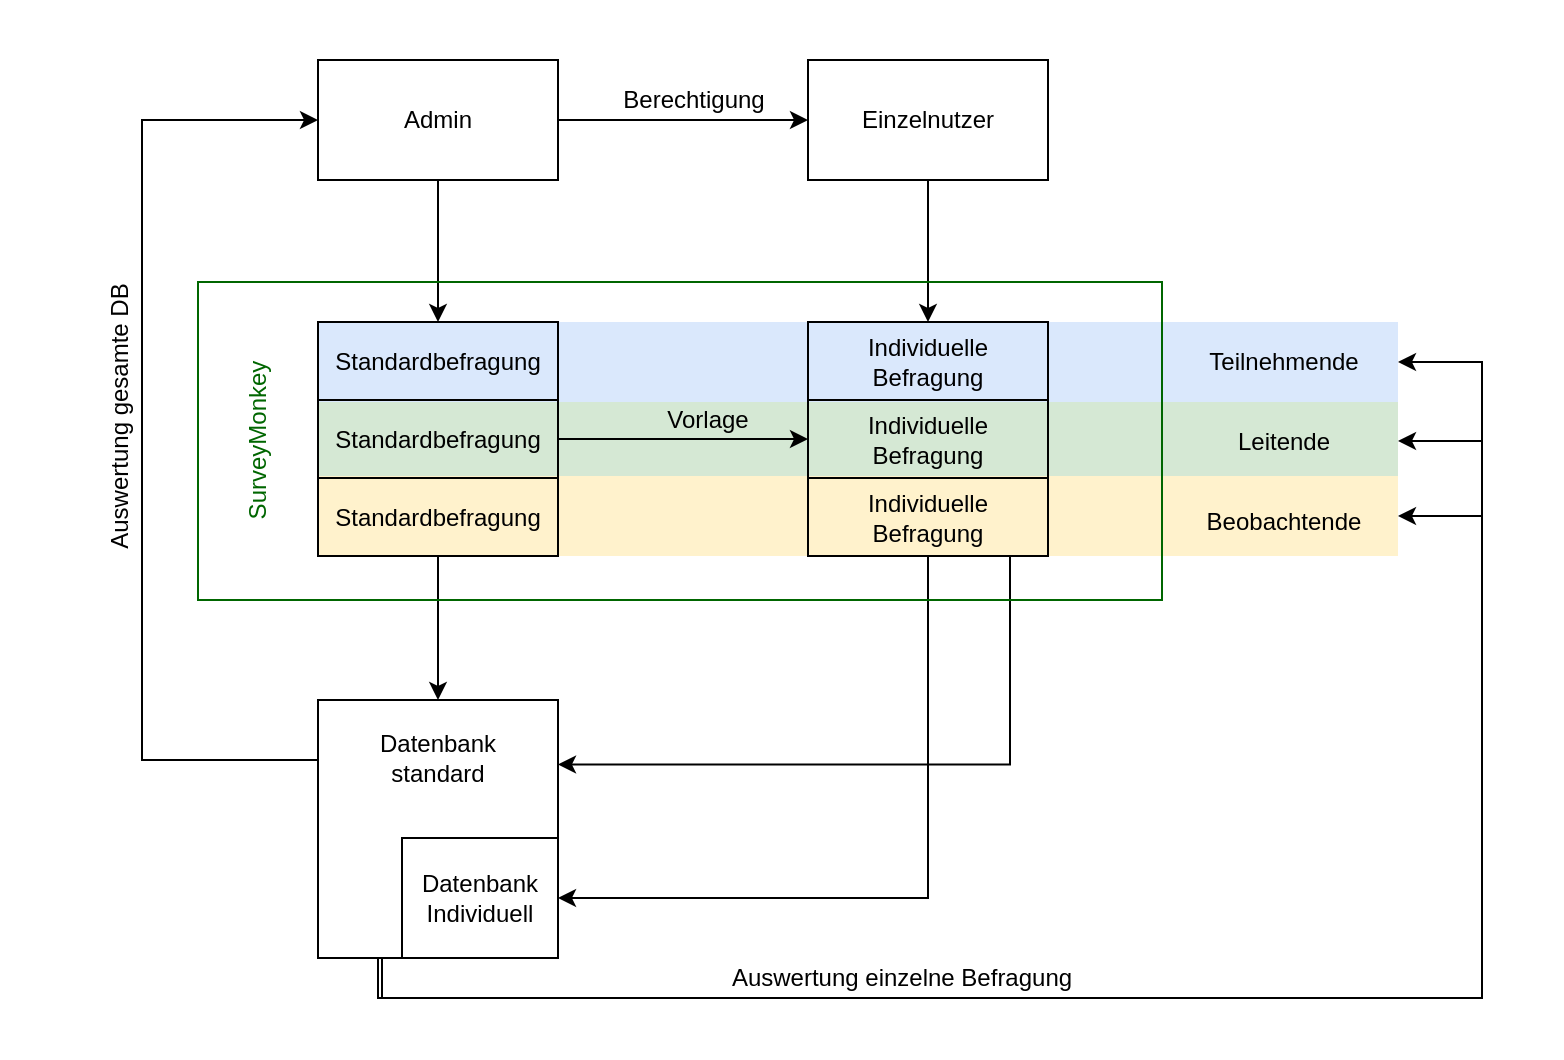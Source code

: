 <mxfile type="github" version="10.6.0"><diagram id="h6Z8vJRAK7DyultmtkcZ" name="Page-1"><mxGraphModel grid="1" dx="1041" dy="694" gridSize="10" guides="1" tooltips="1" connect="1" arrows="1" fold="1" page="1" pageScale="1" pageWidth="827" pageHeight="1169" math="0" shadow="0"><root><mxCell id="0" /><mxCell id="1" parent="0" /><mxCell id="cDXqySwd11SMpDHeiXQ6-14" parent="1" style="edgeStyle=orthogonalEdgeStyle;rounded=0;orthogonalLoop=1;jettySize=auto;html=1;entryX=0.5;entryY=0;entryDx=0;entryDy=0;" edge="1" source="FpSBOAo2yKhDHIRfUsUA-1" target="cDXqySwd11SMpDHeiXQ6-2"><mxGeometry as="geometry" relative="1" /></mxCell><mxCell id="cDXqySwd11SMpDHeiXQ6-17" parent="1" style="edgeStyle=orthogonalEdgeStyle;rounded=0;orthogonalLoop=1;jettySize=auto;html=1;" edge="1" source="FpSBOAo2yKhDHIRfUsUA-1" target="cDXqySwd11SMpDHeiXQ6-1"><mxGeometry as="geometry" relative="1"><mxPoint as="targetPoint" x="368" y="141.0" /></mxGeometry></mxCell><mxCell id="FpSBOAo2yKhDHIRfUsUA-1" value="Admin" parent="1" style="rounded=0;whiteSpace=wrap;html=1;" vertex="1"><mxGeometry as="geometry" x="188" y="111" width="120" height="60" /></mxCell><mxCell id="cDXqySwd11SMpDHeiXQ6-15" parent="1" style="edgeStyle=orthogonalEdgeStyle;rounded=0;orthogonalLoop=1;jettySize=auto;html=1;entryX=0.5;entryY=0;entryDx=0;entryDy=0;" edge="1" source="cDXqySwd11SMpDHeiXQ6-1" target="cDXqySwd11SMpDHeiXQ6-3"><mxGeometry as="geometry" relative="1" /></mxCell><mxCell id="cDXqySwd11SMpDHeiXQ6-1" value="Einzelnutzer" parent="1" style="rounded=0;whiteSpace=wrap;html=1;" vertex="1"><mxGeometry as="geometry" x="433" y="111" width="120" height="60" /></mxCell><mxCell id="cDXqySwd11SMpDHeiXQ6-5" value="" parent="1" style="rounded=0;whiteSpace=wrap;html=1;fillColor=#d5e8d4;strokeColor=none;" vertex="1"><mxGeometry as="geometry" x="188" y="282" width="540" height="39" /></mxCell><mxCell id="cDXqySwd11SMpDHeiXQ6-6" value="" parent="1" style="rounded=0;whiteSpace=wrap;html=1;fillColor=#fff2cc;strokeColor=none;" vertex="1"><mxGeometry as="geometry" x="188" y="319" width="540" height="40" /></mxCell><mxCell id="cDXqySwd11SMpDHeiXQ6-4" value="" parent="1" style="rounded=0;whiteSpace=wrap;html=1;fillColor=#dae8fc;strokeColor=none;" vertex="1"><mxGeometry as="geometry" x="188" y="242" width="540" height="40" /></mxCell><mxCell id="cDXqySwd11SMpDHeiXQ6-3" value="Individuelle Befragung&lt;br&gt;" parent="1" style="rounded=0;whiteSpace=wrap;html=1;fillColor=none;" vertex="1"><mxGeometry as="geometry" x="433" y="242" width="120" height="39" /></mxCell><mxCell id="cDXqySwd11SMpDHeiXQ6-2" value="Standardbefragung" parent="1" style="rounded=0;whiteSpace=wrap;html=1;fillColor=none;" vertex="1"><mxGeometry as="geometry" x="188" y="242" width="120" height="39" /></mxCell><mxCell id="cDXqySwd11SMpDHeiXQ6-7" value="Teilnehmende&lt;br&gt;" parent="1" style="text;html=1;strokeColor=none;fillColor=none;align=center;verticalAlign=middle;whiteSpace=wrap;rounded=0;" vertex="1"><mxGeometry as="geometry" x="626" y="252" width="90" height="20" /></mxCell><mxCell id="cDXqySwd11SMpDHeiXQ6-8" value="Leitende&lt;br&gt;" parent="1" style="text;html=1;strokeColor=none;fillColor=none;align=center;verticalAlign=middle;whiteSpace=wrap;rounded=0;" vertex="1"><mxGeometry as="geometry" x="626" y="291.5" width="90" height="20" /></mxCell><mxCell id="cDXqySwd11SMpDHeiXQ6-9" value="Beobachtende&lt;br&gt;" parent="1" style="text;html=1;strokeColor=none;fillColor=none;align=center;verticalAlign=middle;whiteSpace=wrap;rounded=0;" vertex="1"><mxGeometry as="geometry" x="626" y="332" width="90" height="20" /></mxCell><mxCell id="cDXqySwd11SMpDHeiXQ6-16" parent="1" style="edgeStyle=orthogonalEdgeStyle;rounded=0;orthogonalLoop=1;jettySize=auto;html=1;exitX=1;exitY=0.5;exitDx=0;exitDy=0;entryX=0;entryY=0.5;entryDx=0;entryDy=0;" edge="1" source="cDXqySwd11SMpDHeiXQ6-10" target="cDXqySwd11SMpDHeiXQ6-11"><mxGeometry as="geometry" relative="1" /></mxCell><mxCell id="cDXqySwd11SMpDHeiXQ6-10" value="Standardbefragung" parent="1" style="rounded=0;whiteSpace=wrap;html=1;fillColor=none;" vertex="1"><mxGeometry as="geometry" x="188" y="281" width="120" height="39" /></mxCell><mxCell id="cDXqySwd11SMpDHeiXQ6-11" value="Individuelle Befragung&lt;br&gt;" parent="1" style="rounded=0;whiteSpace=wrap;html=1;fillColor=none;" vertex="1"><mxGeometry as="geometry" x="433" y="281" width="120" height="39" /></mxCell><mxCell id="cDXqySwd11SMpDHeiXQ6-24" parent="1" style="edgeStyle=orthogonalEdgeStyle;rounded=0;orthogonalLoop=1;jettySize=auto;html=1;" edge="1" source="cDXqySwd11SMpDHeiXQ6-12" target="cDXqySwd11SMpDHeiXQ6-22"><mxGeometry as="geometry" relative="1" /></mxCell><mxCell id="cDXqySwd11SMpDHeiXQ6-12" value="Standardbefragung" parent="1" style="rounded=0;whiteSpace=wrap;html=1;fillColor=none;" vertex="1"><mxGeometry as="geometry" x="188" y="320" width="120" height="39" /></mxCell><mxCell id="cDXqySwd11SMpDHeiXQ6-25" parent="1" style="edgeStyle=orthogonalEdgeStyle;rounded=0;orthogonalLoop=1;jettySize=auto;html=1;entryX=1;entryY=0.25;entryDx=0;entryDy=0;exitX=0.5;exitY=1;exitDx=0;exitDy=0;" edge="1" source="cDXqySwd11SMpDHeiXQ6-13" target="cDXqySwd11SMpDHeiXQ6-22"><mxGeometry as="geometry" relative="1"><Array as="points"><mxPoint x="534" y="463" /></Array></mxGeometry></mxCell><mxCell id="cDXqySwd11SMpDHeiXQ6-26" parent="1" style="edgeStyle=orthogonalEdgeStyle;rounded=0;orthogonalLoop=1;jettySize=auto;html=1;entryX=1;entryY=0.5;entryDx=0;entryDy=0;exitX=0.5;exitY=1;exitDx=0;exitDy=0;" edge="1" source="cDXqySwd11SMpDHeiXQ6-13" target="cDXqySwd11SMpDHeiXQ6-23"><mxGeometry as="geometry" relative="1" /></mxCell><mxCell id="cDXqySwd11SMpDHeiXQ6-13" value="Individuelle Befragung&lt;br&gt;" parent="1" style="rounded=0;whiteSpace=wrap;html=1;fillColor=none;" vertex="1"><mxGeometry as="geometry" x="433" y="320" width="120" height="39" /></mxCell><mxCell id="cDXqySwd11SMpDHeiXQ6-18" value="Berechtigung&lt;br&gt;" parent="1" style="text;html=1;strokeColor=none;fillColor=none;align=center;verticalAlign=middle;whiteSpace=wrap;rounded=0;" vertex="1"><mxGeometry as="geometry" x="336" y="121" width="80" height="20" /></mxCell><mxCell id="cDXqySwd11SMpDHeiXQ6-19" value="Vorlage&lt;br&gt;" parent="1" style="text;html=1;strokeColor=none;fillColor=none;align=center;verticalAlign=middle;whiteSpace=wrap;rounded=0;" vertex="1"><mxGeometry as="geometry" x="343" y="280.5" width="80" height="20" /></mxCell><mxCell id="cDXqySwd11SMpDHeiXQ6-21" value="SurveyMonkey&lt;br&gt;" parent="1" style="text;html=1;strokeColor=none;fillColor=none;align=center;verticalAlign=middle;whiteSpace=wrap;rounded=0;rotation=-90;fontColor=#006600;" vertex="1"><mxGeometry as="geometry" x="97.5" y="291.5" width="120" height="20" /></mxCell><mxCell id="cDXqySwd11SMpDHeiXQ6-28" value="" parent="1" style="edgeStyle=orthogonalEdgeStyle;rounded=0;orthogonalLoop=1;jettySize=auto;html=1;entryX=0;entryY=0.5;entryDx=0;entryDy=0;" edge="1" source="cDXqySwd11SMpDHeiXQ6-22" target="FpSBOAo2yKhDHIRfUsUA-1"><mxGeometry as="geometry" relative="1"><mxPoint as="targetPoint" x="108" y="461" /><Array as="points"><mxPoint x="100" y="461" /><mxPoint x="100" y="141" /></Array></mxGeometry></mxCell><mxCell id="cDXqySwd11SMpDHeiXQ6-35" parent="1" style="edgeStyle=orthogonalEdgeStyle;rounded=0;orthogonalLoop=1;jettySize=auto;html=1;entryX=1;entryY=0.5;entryDx=0;entryDy=0;fontColor=#000000;" edge="1" target="cDXqySwd11SMpDHeiXQ6-5"><mxGeometry as="geometry" relative="1"><mxPoint as="sourcePoint" x="220" y="560" /><Array as="points"><mxPoint x="220" y="580" /><mxPoint x="770" y="580" /><mxPoint x="770" y="301" /></Array></mxGeometry></mxCell><mxCell id="cDXqySwd11SMpDHeiXQ6-36" parent="1" style="edgeStyle=orthogonalEdgeStyle;rounded=0;orthogonalLoop=1;jettySize=auto;html=1;fontColor=#000000;entryX=1;entryY=0.5;entryDx=0;entryDy=0;" edge="1" target="cDXqySwd11SMpDHeiXQ6-6"><mxGeometry as="geometry" relative="1"><mxPoint as="sourcePoint" x="220" y="560" /><Array as="points"><mxPoint x="220" y="580" /><mxPoint x="770" y="580" /><mxPoint x="770" y="339" /></Array></mxGeometry></mxCell><mxCell id="cDXqySwd11SMpDHeiXQ6-22" value="&lt;div&gt;&lt;/div&gt;" parent="1" style="rounded=0;whiteSpace=wrap;html=1;fillColor=none;" vertex="1"><mxGeometry as="geometry" x="188" y="431" width="120" height="129" /></mxCell><mxCell id="cDXqySwd11SMpDHeiXQ6-30" parent="1" style="edgeStyle=orthogonalEdgeStyle;rounded=0;orthogonalLoop=1;jettySize=auto;html=1;entryX=1;entryY=0.5;entryDx=0;entryDy=0;exitX=0.25;exitY=1;exitDx=0;exitDy=0;" edge="1" source="cDXqySwd11SMpDHeiXQ6-22" target="cDXqySwd11SMpDHeiXQ6-4"><mxGeometry as="geometry" relative="1"><Array as="points"><mxPoint x="218" y="580" /><mxPoint x="770" y="580" /><mxPoint x="770" y="262" /></Array></mxGeometry></mxCell><mxCell id="cDXqySwd11SMpDHeiXQ6-23" value="&lt;div&gt;Datenbank&lt;/div&gt;&lt;div&gt;Individuell&lt;/div&gt;" parent="1" style="rounded=0;whiteSpace=wrap;html=1;fillColor=none;" vertex="1"><mxGeometry as="geometry" x="230" y="500" width="78" height="60" /></mxCell><mxCell id="cDXqySwd11SMpDHeiXQ6-29" value="Auswertung gesamte DB&lt;br&gt;" parent="1" style="text;html=1;strokeColor=none;fillColor=none;align=center;verticalAlign=middle;whiteSpace=wrap;rounded=0;rotation=-90;" vertex="1"><mxGeometry as="geometry" x="21" y="279" width="136" height="20" /></mxCell><mxCell id="cDXqySwd11SMpDHeiXQ6-31" value="Auswertung einzelne Befragung&lt;br&gt;" parent="1" style="text;html=1;strokeColor=none;fillColor=none;align=center;verticalAlign=middle;whiteSpace=wrap;rounded=0;rotation=0;" vertex="1"><mxGeometry as="geometry" x="387" y="560" width="186" height="20" /></mxCell><mxCell id="cDXqySwd11SMpDHeiXQ6-33" value="Datenbank standard&lt;br&gt;" parent="1" style="text;html=1;strokeColor=none;fillColor=none;align=center;verticalAlign=middle;whiteSpace=wrap;rounded=0;fontColor=#000000;" vertex="1"><mxGeometry as="geometry" x="228" y="450" width="40" height="20" /></mxCell><mxCell id="cDXqySwd11SMpDHeiXQ6-20" value="" parent="1" style="rounded=0;whiteSpace=wrap;html=1;fillColor=none;strokeColor=#006600;" vertex="1"><mxGeometry as="geometry" x="128" y="222" width="482" height="159" /></mxCell><mxCell id="cDXqySwd11SMpDHeiXQ6-37" value="" parent="1" style="rounded=0;whiteSpace=wrap;html=1;strokeColor=none;fillColor=none;fontColor=#000000;" vertex="1"><mxGeometry as="geometry" x="29" y="81" width="781" height="529" /></mxCell></root></mxGraphModel></diagram></mxfile>